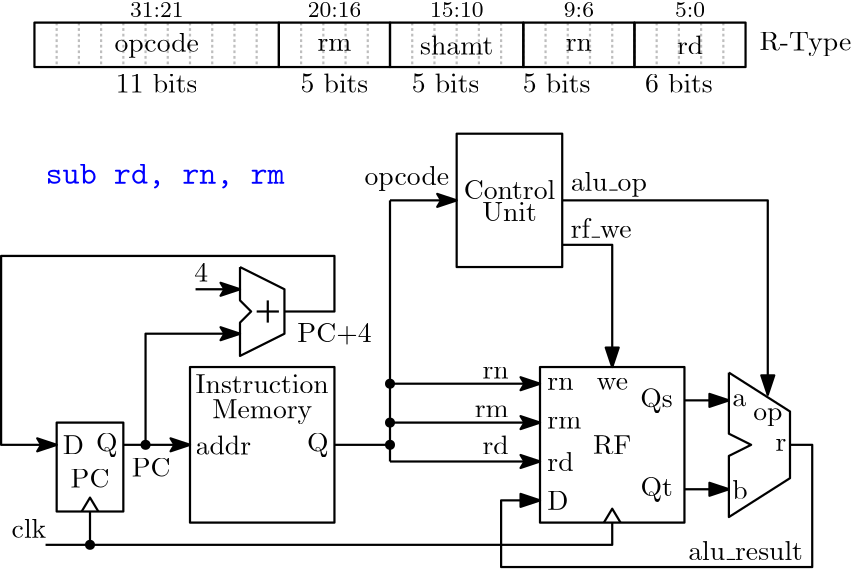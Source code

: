<?xml version="1.0"?>
<!DOCTYPE ipe SYSTEM "ipe.dtd">
<ipe version="70218" creator="Ipe 7.2.23">
<info created="D:20190917234003" modified="D:20210401014008"/>
<ipestyle name="basic">
<symbol name="arrow/arc(spx)">
<path stroke="sym-stroke" fill="sym-stroke" pen="sym-pen">
0 0 m
-1 0.333 l
-1 -0.333 l
h
</path>
</symbol>
<symbol name="arrow/farc(spx)">
<path stroke="sym-stroke" fill="white" pen="sym-pen">
0 0 m
-1 0.333 l
-1 -0.333 l
h
</path>
</symbol>
<symbol name="arrow/ptarc(spx)">
<path stroke="sym-stroke" fill="sym-stroke" pen="sym-pen">
0 0 m
-1 0.333 l
-0.8 0 l
-1 -0.333 l
h
</path>
</symbol>
<symbol name="arrow/fptarc(spx)">
<path stroke="sym-stroke" fill="white" pen="sym-pen">
0 0 m
-1 0.333 l
-0.8 0 l
-1 -0.333 l
h
</path>
</symbol>
<symbol name="mark/circle(sx)" transformations="translations">
<path fill="sym-stroke">
0.6 0 0 0.6 0 0 e
0.4 0 0 0.4 0 0 e
</path>
</symbol>
<symbol name="mark/disk(sx)" transformations="translations">
<path fill="sym-stroke">
0.6 0 0 0.6 0 0 e
</path>
</symbol>
<symbol name="mark/fdisk(sfx)" transformations="translations">
<group>
<path fill="sym-fill">
0.5 0 0 0.5 0 0 e
</path>
<path fill="sym-stroke" fillrule="eofill">
0.6 0 0 0.6 0 0 e
0.4 0 0 0.4 0 0 e
</path>
</group>
</symbol>
<symbol name="mark/box(sx)" transformations="translations">
<path fill="sym-stroke" fillrule="eofill">
-0.6 -0.6 m
0.6 -0.6 l
0.6 0.6 l
-0.6 0.6 l
h
-0.4 -0.4 m
0.4 -0.4 l
0.4 0.4 l
-0.4 0.4 l
h
</path>
</symbol>
<symbol name="mark/square(sx)" transformations="translations">
<path fill="sym-stroke">
-0.6 -0.6 m
0.6 -0.6 l
0.6 0.6 l
-0.6 0.6 l
h
</path>
</symbol>
<symbol name="mark/fsquare(sfx)" transformations="translations">
<group>
<path fill="sym-fill">
-0.5 -0.5 m
0.5 -0.5 l
0.5 0.5 l
-0.5 0.5 l
h
</path>
<path fill="sym-stroke" fillrule="eofill">
-0.6 -0.6 m
0.6 -0.6 l
0.6 0.6 l
-0.6 0.6 l
h
-0.4 -0.4 m
0.4 -0.4 l
0.4 0.4 l
-0.4 0.4 l
h
</path>
</group>
</symbol>
<symbol name="mark/cross(sx)" transformations="translations">
<group>
<path fill="sym-stroke">
-0.43 -0.57 m
0.57 0.43 l
0.43 0.57 l
-0.57 -0.43 l
h
</path>
<path fill="sym-stroke">
-0.43 0.57 m
0.57 -0.43 l
0.43 -0.57 l
-0.57 0.43 l
h
</path>
</group>
</symbol>
<symbol name="arrow/fnormal(spx)">
<path stroke="sym-stroke" fill="white" pen="sym-pen">
0 0 m
-1 0.333 l
-1 -0.333 l
h
</path>
</symbol>
<symbol name="arrow/pointed(spx)">
<path stroke="sym-stroke" fill="sym-stroke" pen="sym-pen">
0 0 m
-1 0.333 l
-0.8 0 l
-1 -0.333 l
h
</path>
</symbol>
<symbol name="arrow/fpointed(spx)">
<path stroke="sym-stroke" fill="white" pen="sym-pen">
0 0 m
-1 0.333 l
-0.8 0 l
-1 -0.333 l
h
</path>
</symbol>
<symbol name="arrow/linear(spx)">
<path stroke="sym-stroke" pen="sym-pen">
-1 0.333 m
0 0 l
-1 -0.333 l
</path>
</symbol>
<symbol name="arrow/fdouble(spx)">
<path stroke="sym-stroke" fill="white" pen="sym-pen">
0 0 m
-1 0.333 l
-1 -0.333 l
h
-1 0 m
-2 0.333 l
-2 -0.333 l
h
</path>
</symbol>
<symbol name="arrow/double(spx)">
<path stroke="sym-stroke" fill="sym-stroke" pen="sym-pen">
0 0 m
-1 0.333 l
-1 -0.333 l
h
-1 0 m
-2 0.333 l
-2 -0.333 l
h
</path>
</symbol>
<anglesize name="22.5 deg" value="22.5"/>
<anglesize name="30 deg" value="30"/>
<anglesize name="45 deg" value="45"/>
<anglesize name="60 deg" value="60"/>
<anglesize name="90 deg" value="90"/>
<arrowsize name="large" value="10"/>
<arrowsize name="small" value="5"/>
<arrowsize name="tiny" value="3"/>
<color name="blue1" value="0 0 1"/>
<color name="blue2" value="0 0 0.933"/>
<color name="blue3" value="0 0 0.804"/>
<color name="blue4" value="0 0 0.545"/>
<color name="brown" value="0.647 0.165 0.165"/>
<color name="darkblue" value="0 0 0.545"/>
<color name="darkcyan" value="0 0.545 0.545"/>
<color name="darkgray" value="0.663"/>
<color name="darkgreen" value="0 0.392 0"/>
<color name="darkmagenta" value="0.545 0 0.545"/>
<color name="darkorange" value="1 0.549 0"/>
<color name="darkred" value="0.545 0 0"/>
<color name="gold" value="1 0.843 0"/>
<color name="gray" value="0.745"/>
<color name="green" value="0 1 0"/>
<color name="green1" value="0 1 0"/>
<color name="green2" value="0 0.933 0"/>
<color name="green3" value="0 0.804 0"/>
<color name="green4" value="0 0.545 0"/>
<color name="lightblue" value="0.678 0.847 0.902"/>
<color name="lightcyan" value="0.878 1 1"/>
<color name="lightgray" value="0.827"/>
<color name="lightgreen" value="0.565 0.933 0.565"/>
<color name="lightyellow" value="1 1 0.878"/>
<color name="navy" value="0 0 0.502"/>
<color name="orange" value="1 0.647 0"/>
<color name="pink" value="1 0.753 0.796"/>
<color name="purple" value="0.627 0.125 0.941"/>
<color name="red1" value="1 0 0"/>
<color name="red2" value="0.933 0 0"/>
<color name="red3" value="0.804 0 0"/>
<color name="red4" value="0.545 0 0"/>
<color name="seagreen" value="0.18 0.545 0.341"/>
<color name="turquoise" value="0.251 0.878 0.816"/>
<color name="violet" value="0.933 0.51 0.933"/>
<color name="yellow" value="1 1 0"/>
<dashstyle name="dash dot dotted" value="[4 2 1 2 1 2] 0"/>
<dashstyle name="dash dotted" value="[4 2 1 2] 0"/>
<dashstyle name="dashed1" value="[1] 0"/>
<dashstyle name="dashed2" value="[2] 0"/>
<dashstyle name="dashed3" value="[4] 0"/>
<dashstyle name="dotted1" value="[1 1] 0"/>
<dashstyle name="dotted2" value="[1 2] 0"/>
<dashstyle name="dotted3" value="[1 3] 0"/>
<gridsize name="1 pts" value="1"/>
<gridsize name="10 pts (~3.5 mm)" value="10"/>
<gridsize name="14 pts (~5 mm)" value="14"/>
<gridsize name="16 pts (~6 mm)" value="16"/>
<gridsize name="2 pts" value="2"/>
<gridsize name="20 pts (~7 mm)" value="20"/>
<gridsize name="28 pts (~10 mm)" value="28"/>
<gridsize name="32 pts (~12 mm)" value="32"/>
<gridsize name="4 pts" value="4"/>
<gridsize name="56 pts (~20 mm)" value="56"/>
<gridsize name="8 pts (~3 mm)" value="8"/>
<opacity name="10%" value="0.1"/>
<opacity name="30%" value="0.3"/>
<opacity name="50%" value="0.5"/>
<opacity name="75%" value="0.75"/>
<pen name="fat" value="1.2"/>
<pen name="heavier" value="0.8"/>
<pen name="ultrafat" value="2"/>
<symbolsize name="large" value="5"/>
<symbolsize name="small" value="2"/>
<symbolsize name="tiny" value="1.1"/>
<textsize name="Huge" value="\Huge"/>
<textsize name="LARGE" value="\LARGE"/>
<textsize name="Large" value="\Large"/>
<textsize name="footnote" value="\footnotesize"/>
<textsize name="huge" value="\huge"/>
<textsize name="large" value="\large"/>
<textsize name="small" value="\small"/>
<textsize name="tiny" value="\tiny"/>
<textstyle name="center" begin="\begin{center}" end="\end{center}"/>
<textstyle name="item" begin="\begin{itemize}\item{}" end="\end{itemize}"/>
<textstyle name="itemize" begin="\begin{itemize}" end="\end{itemize}"/>
<layout paper="320 224" origin="0 0" frame="320 224"/>
<tiling name="falling" angle="-60" step="4" width="1"/>
<tiling name="rising" angle="30" step="4" width="1"/>
</ipestyle>
<page>
<layer name="alpha"/>
<view layers="alpha" active="alpha"/>
<text layer="alpha" matrix="1 0 0 1 28 -66" transformations="translations" pos="56 126" stroke="black" type="label" width="19.953" height="6.918" depth="0" halign="center" valign="center">addr</text>
<text matrix="1 0 0 1 38 -68" transformations="translations" pos="80 128" stroke="black" type="label" width="7.749" height="6.815" depth="1.93" halign="center" valign="center">Q</text>
<path matrix="1 0 0 1 -110 -480" stroke="black" pen="heavier">
182 568 m
182 512 l
234 512 l
234 568 l
h
</path>
<path matrix="1 0 0 1 0 -60" stroke="black" pen="heavier">
24 128 m
24 96 l
48 96 l
48 128 l
h
</path>
<path matrix="1 0 0 1 0 12" stroke="black" pen="heavier">
33 24 m
36 29 l
39 24 l
</path>
<text matrix="1 0 0 1 14 -60" transformations="translations" pos="16 120" stroke="black" type="label" width="7.61" height="6.808" depth="0" halign="center" valign="center">D</text>
<text matrix="1 0 0 1 20 -72" transformations="translations" pos="16 120" stroke="black" type="label" width="13.975" height="6.808" depth="0" halign="center" valign="center">PC</text>
<text matrix="1 0 0 1 26 -60" transformations="translations" pos="16 120" stroke="black" type="label" width="7.749" height="6.815" depth="1.93" halign="center" valign="center">Q</text>
<text matrix="1 0 0 1 42 -44" transformations="translations" pos="56 126" stroke="black" type="label" width="47.959" height="6.808" depth="0" halign="center" valign="center">Instruction</text>
<text matrix="1 0 0 1 42 -54" transformations="translations" pos="56 126" stroke="black" type="label" width="36.004" height="6.815" depth="1.93" halign="center" valign="center">Memory</text>
<path matrix="1 0 0 1 0 12" stroke="black" pen="heavier">
124 48 m
144 48 l
</path>
<path matrix="1 0 0 1 0 -60" stroke="black" pen="heavier" arrow="pointed/normal">
48 120 m
72 120 l
</path>
<path matrix="1 0 0 1 0 -52" stroke="black" pen="heavier" arrow="pointed/normal">
56 112 m
56 152 l
90 152 l
</path>
<use matrix="1 0 0 1 0 -52" name="mark/disk(sx)" pos="56 112" size="normal" stroke="black"/>
<text matrix="1 0 0 1 108 -20" transformations="translations" pos="16 120" stroke="black" type="label" width="26.705" height="6.808" depth="0.83" halign="center" valign="center">PC+4</text>
<path matrix="0 1 -1 0 250 18" stroke="black" pen="heavier" arrow="pointed/normal">
98 176 m
98 160 l
</path>
<text matrix="1 0 0 1 60 2" transformations="translations" pos="16 120" stroke="black" type="label" width="4.981" height="6.42" depth="0" halign="center" valign="center">4</text>
<text matrix="1 0 0 1 42 -68" transformations="translations" pos="16 120" stroke="black" type="label" width="13.975" height="6.808" depth="0" halign="center" valign="center">PC</text>
<path stroke="black" pen="heavier" arrow="pointed/normal">
106 108 m
124 108 l
124 128 l
4 128 l
4 60 l
24 60 l
</path>
<text matrix="1 0 0 1 -2 -90" transformations="translations" pos="16 120" stroke="black" type="label" width="12.453" height="6.918" depth="0" halign="center" valign="center">clk</text>
<path stroke="black" pen="heavier">
36 24 m
36 36 l
</path>
<path matrix="1 0 0 1 -16 28" stroke="black" pen="heavier">
184 144 m
184 96 l
222 96 l
222 144 l
h
</path>
<text matrix="1 0 0 1 94.0505 30" transformations="translations" pos="56 126" stroke="black" type="label" width="30.441" height="6.926" depth="1.93" halign="center" valign="center">opcode</text>
<text matrix="1 0 0 1 126 -40" transformations="translations" pos="56 126" stroke="black" type="label" width="9.437" height="4.289" depth="0" halign="center" valign="center">rn</text>
<text matrix="1 0 0 1 124.617 -54" transformations="translations" pos="56 126" stroke="black" type="label" width="12.204" height="4.289" depth="0" halign="center" valign="center">rm</text>
<text matrix="1 0 0 1 126 -66" transformations="translations" pos="56 126" stroke="black" type="label" width="9.437" height="6.918" depth="0" halign="center" valign="center">rd</text>
<group matrix="1 0 0 1 0 12">
<path stroke="black" pen="heavier">
90 112 m
90 100 l
94 96 l
90 92 l
90 80 l
106 88 l
106 104 l
90 112 l
</path>
<path matrix="1 0 0 1 28 -28" stroke="black" pen="heavier">
72 128 m
72 120 l
</path>
<path matrix="1 0 0 1 26 -28" stroke="black" pen="heavier">
70 124 m
78 124 l
</path>
</group>
<use matrix="1 0 0 1 0 8" name="mark/disk(sx)" pos="36 16" size="normal" stroke="black"/>
<path matrix="1 0 0 1 0 12" stroke="black" pen="heavier" arrow="pointed/normal">
144 70 m
198 70 l
</path>
<path matrix="1 0 0 1 0 12" stroke="black" pen="heavier" arrow="pointed/normal">
144 56 m
198 56 l
</path>
<path matrix="1 0 0 1 0 12" stroke="black" pen="heavier" arrow="pointed/normal">
144 42 m
198 42 l
</path>
<path stroke="black" pen="heavier">
144 54 m
144 148 l
</path>
<path matrix="1 0 0 1 16 -480" stroke="black" pen="heavier">
182 568 m
182 512 l
234 512 l
234 568 l
h
</path>
<text matrix="1 0 0 1 168 -66" transformations="translations" pos="56 126" stroke="black" type="label" width="13.837" height="6.808" depth="0" halign="center" valign="center">RF</text>
<text matrix="1 0 0 1 149.358 -44" transformations="translations" pos="56 126" stroke="black" type="label" width="9.437" height="4.289" depth="0" halign="center" valign="center">rn</text>
<text matrix="1 0 0 1 150.742 -58" transformations="translations" pos="56 126" stroke="black" type="label" width="12.204" height="4.289" depth="0" halign="center" valign="center">rm</text>
<text matrix="1 0 0 1 183.972 -50" transformations="translations" pos="56 126" stroke="black" type="label" width="11.678" height="6.815" depth="1.93" halign="center" valign="center">Qs</text>
<text matrix="1 0 0 1 184 -82" transformations="translations" pos="56 126" stroke="black" type="label" width="11.623" height="6.815" depth="1.93" halign="center" valign="center">Qt</text>
<text matrix="1 0 0 1 148.445 -86" transformations="translations" pos="56 126" stroke="black" type="label" width="7.61" height="6.808" depth="0" halign="center" valign="center">D</text>
<text matrix="1 0 0 1 149.358 -72" transformations="translations" pos="56 126" stroke="black" type="label" width="9.437" height="6.918" depth="0" halign="center" valign="center">rd</text>
<path matrix="1 0 0 1 20 12" stroke="black" pen="heavier">
201 20 m
204 25 l
207 20 l
</path>
<path stroke="black" pen="heavier">
20 24 m
224 24 l
224 32 l
</path>
<path matrix="1 0 0 1 0 4" stroke="black" pen="heavier" arrow="pointed/normal">
144 144 m
168 144 l
</path>
<text matrix="1 0 0 1 168 -44" transformations="translations" pos="56 126" stroke="black" type="label" width="11.346" height="4.289" depth="0" halign="center" valign="center">we</text>
<path matrix="1 0 0 1 20 12" stroke="black" pen="heavier">
246 74 m
246 52 l
254 48 l
246 44 l
246 22 l
268 36 l
268 60 l
246 74 l
</path>
<text matrix="1 0 0 1 224 -56" transformations="translations" pos="56 126" stroke="black" type="label" width="10.516" height="4.297" depth="1.93" halign="center" valign="center">op</text>
<text matrix="1 0 0 1 213.723 -50" transformations="translations" pos="56 126" stroke="black" type="label" width="4.981" height="4.289" depth="0" halign="center" valign="center">a</text>
<text matrix="1 0 0 1 214 -82" transformations="translations" pos="56 126" stroke="black" type="label" width="5.535" height="6.918" depth="0" halign="center" valign="center">b</text>
<text matrix="1 0 0 1 228.723 -66" transformations="translations" pos="56 126" stroke="black" type="label" width="3.902" height="4.289" depth="0" halign="center" valign="center">r</text>
<path matrix="1 0 0 1 20 12" stroke="black" pen="heavier" arrow="normal/normal">
230 64 m
246 64 l
</path>
<path matrix="1 0 0 1 20 12" stroke="black" pen="heavier" arrow="normal/normal">
230 32 m
246 32 l
</path>
<text matrix="1 0 0 1 166.754 28" transformations="translations" pos="56 126" stroke="black" type="label" width="27.386" height="6.926" depth="1.93" halign="center" valign="center">alu\_op</text>
<text matrix="1 0 0 1 164 12" transformations="translations" pos="56 126" stroke="black" type="label" width="21.879" height="6.918" depth="0" halign="center" valign="center">rf\_we</text>
<group matrix="1 0 0 1 -16 33.9725">
<text matrix="1 0 0 1 147 -8" transformations="translations" pos="56 126" stroke="black" type="label" width="32.96" height="6.918" depth="0" halign="center" valign="center">Control</text>
<text matrix="1 0 0 1 147 -16" transformations="translations" pos="56 126" stroke="black" type="label" width="19.649" height="6.808" depth="0" halign="center" valign="center">Unit</text>
</group>
<path stroke="black" pen="heavier" arrow="normal/normal">
206 148 m
280 148 l
280 78 l
</path>
<path matrix="1 0 0 1 0 12" stroke="black" pen="heavier" arrow="normal/normal">
206 120 m
224 120 l
224 76 l
</path>
<use matrix="1 0 0 1 0 12" name="mark/disk(sx)" pos="144 70" size="normal" stroke="black"/>
<use matrix="1 0 0 1 0 12" name="mark/disk(sx)" pos="144 56" size="normal" stroke="black"/>
<use matrix="1 0 0 1 0 12" name="mark/disk(sx)" pos="144 48" size="normal" stroke="black"/>
<path stroke="black" pen="heavier" arrow="normal/normal">
288 60 m
296 60 l
296 16 l
184 16 l
184 40 l
198 40 l
</path>
<text matrix="1 0 0 1 216 -104" transformations="translations" pos="56 126" stroke="black" type="label" width="41.306" height="6.918" depth="0" halign="center" valign="center">alu\_result</text>
<text matrix="1 0 0 1 4 2" transformations="translations" pos="16 152" stroke="blue1" type="label" width="86.127" height="7.306" depth="1.66" valign="baseline" size="large">\texttt{sub rd, rn, rm}</text>
<path matrix="1 0 0 1 208 188" stroke="gray" dash="dashed1" pen="heavier">
16 24 m
16 8 l
</path>
<path matrix="1 0 0 1 168 188" stroke="gray" dash="dashed1" pen="heavier">
16 24 m
16 8 l
</path>
<path matrix="1 0 0 1 8 188" stroke="gray" dash="dashed1" pen="heavier">
16 24 m
16 8 l
</path>
<text matrix="1 0 0 1 43 37.93" transformations="translations" pos="234 164" stroke="black" type="label" width="33.07" height="6.815" depth="1.93" valign="baseline">R-Type</text>
<text matrix="1 0 0 1 -9.6445 59" transformations="translations" pos="60 155" stroke="black" type="label" width="19.289" height="5.136" depth="0" valign="baseline" size="footnote">31:21</text>
<text matrix="1 0 0 1 -51.6445 71" transformations="translations" pos="166 143" stroke="black" type="label" width="19.289" height="5.136" depth="0" valign="baseline" size="footnote">20:16</text>
<text matrix="1 0 0 1 -77.4105 79" transformations="translations" pos="324 135" stroke="black" type="label" width="10.821" height="5.136" depth="0" valign="baseline" size="footnote">5:0</text>
<text matrix="1 0 0 1 -174.644 75" transformations="translations" pos="333 139" stroke="black" type="label" width="19.289" height="5.136" depth="0" valign="baseline" size="footnote">15:10</text>
<path matrix="1 0 0 1 16 188" stroke="gray" dash="dashed1" pen="heavier">
16 24 m
16 8 l
</path>
<path matrix="1 0 0 1 24 188" stroke="gray" dash="dashed1" pen="heavier">
16 24 m
16 8 l
</path>
<path matrix="1 0 0 1 32 188" stroke="gray" dash="dashed1" pen="heavier">
16 24 m
16 8 l
</path>
<path matrix="1 0 0 1 40 188" stroke="gray" dash="dashed1" pen="heavier">
16 24 m
16 8 l
</path>
<path matrix="1 0 0 1 56 188" stroke="gray" dash="dashed1" pen="heavier">
16 24 m
16 8 l
</path>
<path matrix="1 0 0 1 64 188" stroke="gray" dash="dashed1" pen="heavier">
16 24 m
16 8 l
</path>
<path matrix="1 0 0 1 72 188" stroke="gray" dash="dashed1" pen="heavier">
16 24 m
16 8 l
</path>
<path matrix="1 0 0 1 80 188" stroke="gray" dash="dashed1" pen="heavier">
16 24 m
16 8 l
</path>
<path matrix="1 0 0 1 96 188" stroke="gray" dash="dashed1" pen="heavier">
16 24 m
16 8 l
</path>
<path matrix="1 0 0 1 104 188" stroke="gray" dash="dashed1" pen="heavier">
16 24 m
16 8 l
</path>
<path matrix="1 0 0 1 120 188" stroke="gray" dash="dashed1" pen="heavier">
16 24 m
16 8 l
</path>
<path matrix="1 0 0 1 136 188" stroke="gray" dash="dashed1" pen="heavier">
16 24 m
16 8 l
</path>
<path matrix="1 0 0 1 144 188" stroke="gray" dash="dashed1" pen="heavier">
16 24 m
16 8 l
</path>
<path matrix="1 0 0 1 152 188" stroke="gray" dash="dashed1" pen="heavier">
16 24 m
16 8 l
</path>
<path matrix="1 0 0 1 160 188" stroke="gray" dash="dashed1" pen="heavier">
16 24 m
16 8 l
</path>
<path matrix="1 0 0 1 176 188" stroke="gray" dash="dashed1" pen="heavier">
16 24 m
16 8 l
</path>
<path matrix="1 0 0 1 184 188" stroke="gray" dash="dashed1" pen="heavier">
16 24 m
16 8 l
</path>
<path matrix="1 0 0 1 192 188" stroke="gray" dash="dashed1" pen="heavier">
16 24 m
16 8 l
</path>
<path matrix="1 0 0 1 200 188" stroke="gray" dash="dashed1" pen="heavier">
16 24 m
16 8 l
</path>
<path matrix="1 0 0 1 216 188" stroke="gray" dash="dashed1" pen="heavier">
16 24 m
16 8 l
</path>
<path matrix="1 0 0 1 224 188" stroke="gray" dash="dashed1" pen="heavier">
16 24 m
16 8 l
</path>
<path matrix="1 0 0 1 232 188" stroke="gray" dash="dashed1" pen="heavier">
16 24 m
16 8 l
</path>
<path matrix="1 0 0 1 240 188" stroke="gray" dash="dashed1" pen="heavier">
16 24 m
16 8 l
</path>
<path matrix="1 0 0 1 248 188" stroke="gray" dash="dashed1" pen="heavier">
16 24 m
16 8 l
</path>
<path matrix="1 0 0 1 8 185" stroke="black" pen="heavier">
224 27 m
224 11 l
264 11 l
264 27 l
h
</path>
<path matrix="1 0 0 1 8 185" stroke="black" pen="heavier">
136 27 m
136 11 l
184 11 l
184 27 l
h
</path>
<text matrix="1 0 0 1 -65.695 79.817" transformations="translations" pos="111 107" stroke="black" type="label" width="29.39" height="6.918" depth="0" valign="baseline">11 bits</text>
<text matrix="1 0 0 1 0.7955 79.817" transformations="translations" pos="111 107" stroke="black" type="label" width="24.409" height="6.918" depth="0" valign="baseline">5 bits</text>
<text matrix="1 0 0 1 40.7955 79.817" transformations="translations" pos="111 107" stroke="black" type="label" width="24.409" height="6.918" depth="0" valign="baseline">5 bits</text>
<text matrix="1 0 0 1 80.796 79.817" transformations="translations" pos="111 107" stroke="black" type="label" width="24.409" height="6.918" depth="0" valign="baseline">5 bits</text>
<text matrix="1 0 0 1 124.796 79.817" transformations="translations" pos="111 107" stroke="black" type="label" width="24.409" height="6.918" depth="0" valign="baseline">6 bits</text>
<path matrix="1 0 0 1 48 188" stroke="gray" dash="dashed1" pen="heavier">
16 24 m
16 8 l
</path>
<path matrix="1 0 0 1 8 185" stroke="black" pen="heavier">
8 27 m
8 11 l
96 11 l
96 27 l
h
</path>
<path matrix="1 0 0 1 8 185" stroke="black" pen="heavier">
184 27 m
184 11 l
224 11 l
224 27 l
h
</path>
<text matrix="1 0 0 1 -98.4105 78" transformations="translations" pos="305 136" stroke="black" type="label" width="10.821" height="5.136" depth="0" valign="baseline" size="footnote">9:6</text>
<text matrix="1 0 0 1 -88.7185 75.8555" transformations="translations" pos="296 126" stroke="black" type="label" width="9.437" height="4.289" depth="0" valign="baseline">rn</text>
<text matrix="1 0 0 1 -87.7185 64.541" transformations="translations" pos="335 136" stroke="black" type="label" width="9.437" height="6.918" depth="0" valign="baseline">rd</text>
<text matrix="1 0 0 1 -3.173 71.541" transformations="translations" pos="158 129" stroke="black" type="label" width="26.346" height="6.918" depth="0" valign="baseline">shamt</text>
<path matrix="1 0 0 1 112 188" stroke="gray" dash="dashed1" pen="heavier">
16 24 m
16 8 l
</path>
<path matrix="1 0 0 1 -56 92" stroke="black" pen="heavier">
160 120 m
160 104 l
200 104 l
200 120 l
h
</path>
<text matrix="1 0 0 1 -94.102 101.856" transformations="translations" pos="212 100" stroke="black" type="label" width="12.204" height="4.289" depth="0" valign="baseline">rm</text>
<text matrix="1 0 0 1 -66.2205 94.502" transformations="translations" pos="111 107" stroke="black" type="label" width="30.441" height="6.926" depth="1.93" valign="baseline">opcode</text>
</page>
</ipe>
